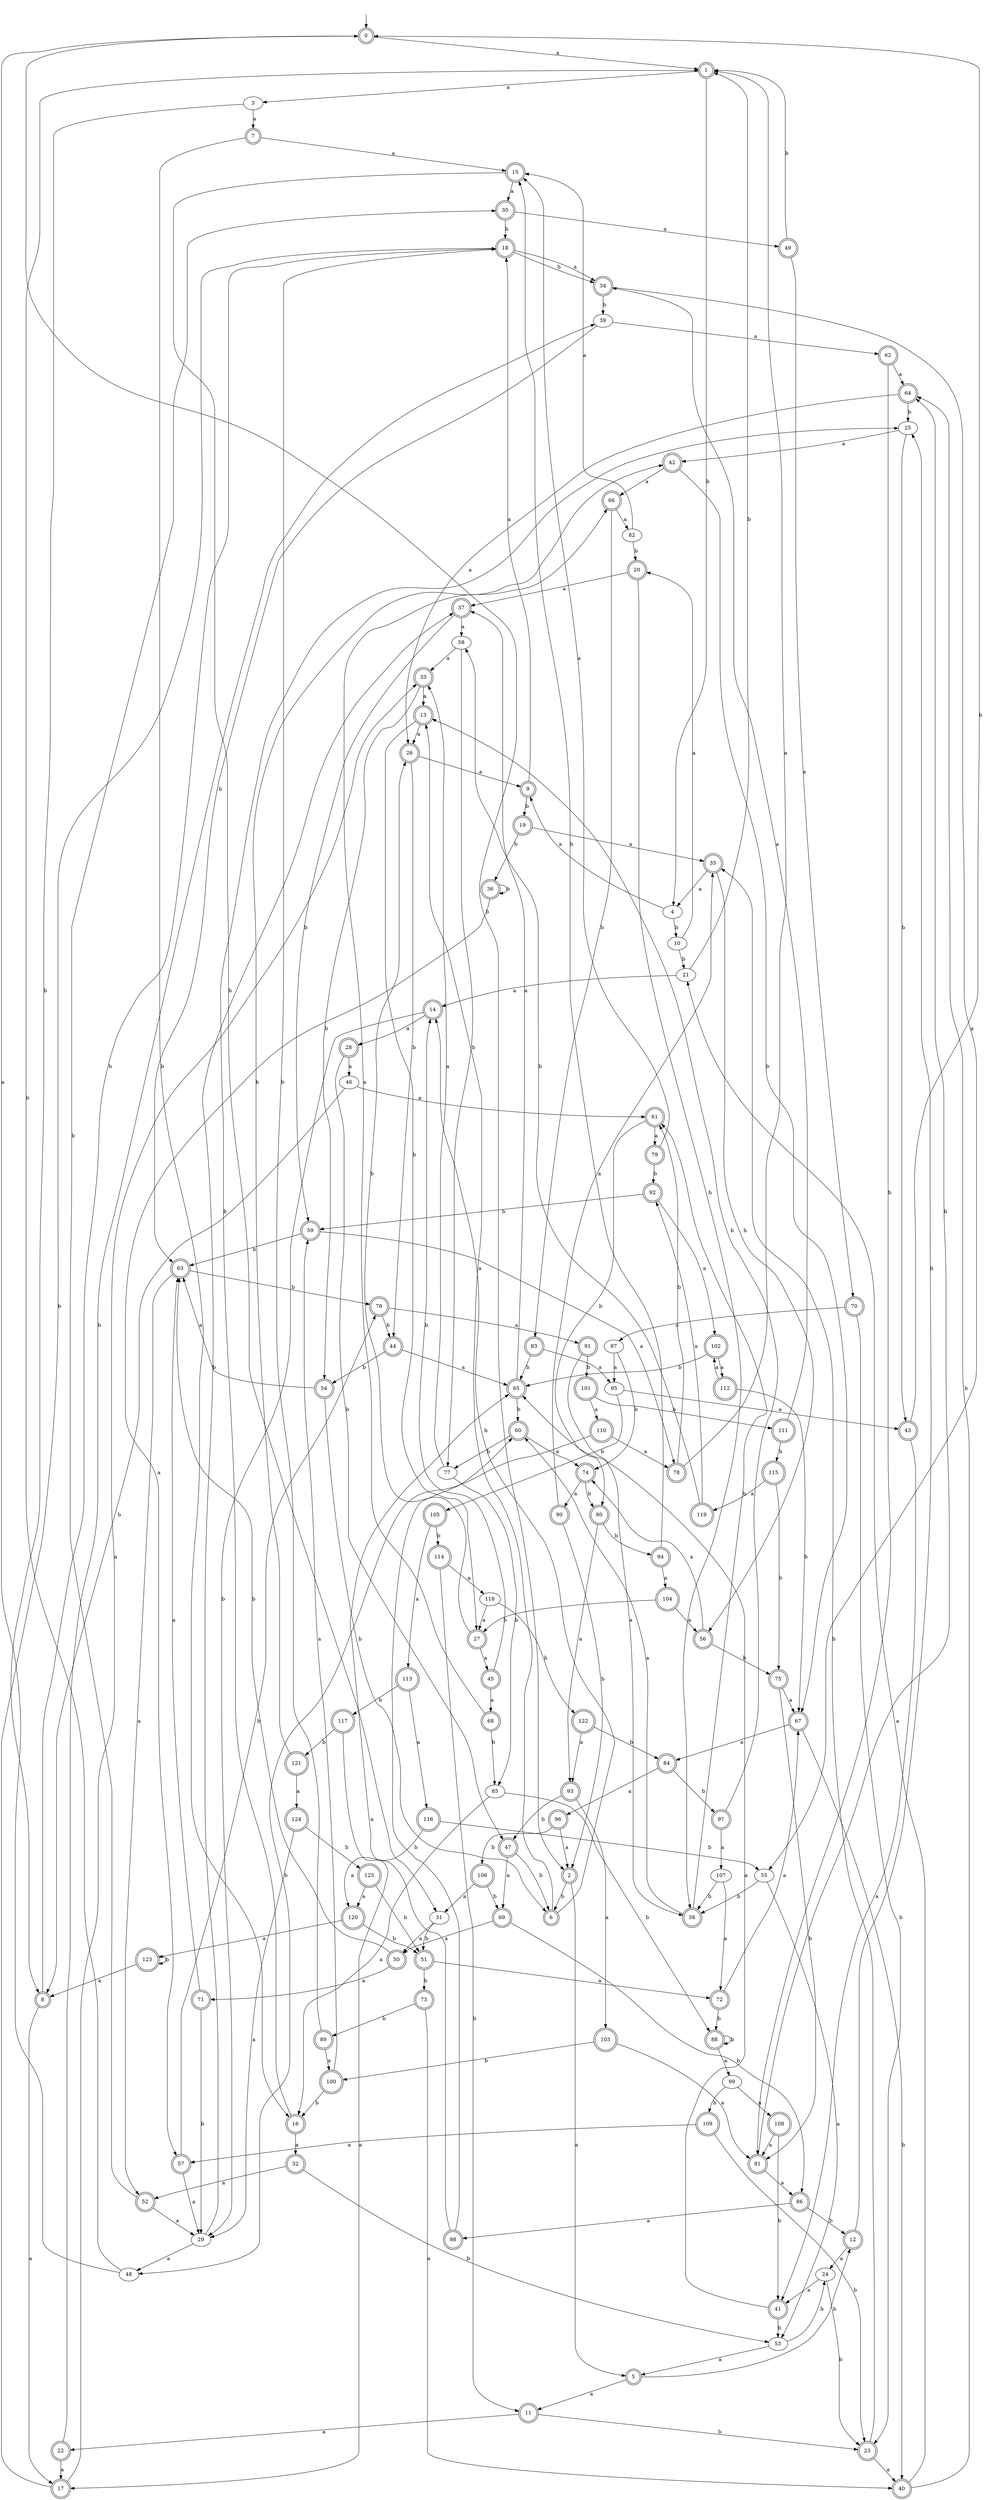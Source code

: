 digraph RandomDFA {
  __start0 [label="", shape=none];
  __start0 -> 0 [label=""];
  0 [shape=circle] [shape=doublecircle]
  0 -> 1 [label="a"]
  0 -> 2 [label="b"]
  1 [shape=doublecircle]
  1 -> 3 [label="a"]
  1 -> 4 [label="b"]
  2 [shape=doublecircle]
  2 -> 5 [label="a"]
  2 -> 6 [label="b"]
  3
  3 -> 7 [label="a"]
  3 -> 8 [label="b"]
  4
  4 -> 9 [label="a"]
  4 -> 10 [label="b"]
  5 [shape=doublecircle]
  5 -> 11 [label="a"]
  5 -> 12 [label="b"]
  6 [shape=doublecircle]
  6 -> 13 [label="a"]
  6 -> 14 [label="b"]
  7 [shape=doublecircle]
  7 -> 15 [label="a"]
  7 -> 16 [label="b"]
  8 [shape=doublecircle]
  8 -> 17 [label="a"]
  8 -> 18 [label="b"]
  9 [shape=doublecircle]
  9 -> 18 [label="a"]
  9 -> 19 [label="b"]
  10
  10 -> 20 [label="a"]
  10 -> 21 [label="b"]
  11 [shape=doublecircle]
  11 -> 22 [label="a"]
  11 -> 23 [label="b"]
  12 [shape=doublecircle]
  12 -> 24 [label="a"]
  12 -> 25 [label="b"]
  13 [shape=doublecircle]
  13 -> 26 [label="a"]
  13 -> 27 [label="b"]
  14 [shape=doublecircle]
  14 -> 28 [label="a"]
  14 -> 29 [label="b"]
  15 [shape=doublecircle]
  15 -> 30 [label="a"]
  15 -> 31 [label="b"]
  16 [shape=doublecircle]
  16 -> 32 [label="a"]
  16 -> 25 [label="b"]
  17 [shape=doublecircle]
  17 -> 33 [label="a"]
  17 -> 18 [label="b"]
  18 [shape=doublecircle]
  18 -> 34 [label="a"]
  18 -> 34 [label="b"]
  19 [shape=doublecircle]
  19 -> 35 [label="a"]
  19 -> 36 [label="b"]
  20 [shape=doublecircle]
  20 -> 37 [label="a"]
  20 -> 38 [label="b"]
  21
  21 -> 14 [label="a"]
  21 -> 1 [label="b"]
  22 [shape=doublecircle]
  22 -> 17 [label="a"]
  22 -> 39 [label="b"]
  23 [shape=doublecircle]
  23 -> 40 [label="a"]
  23 -> 35 [label="b"]
  24
  24 -> 41 [label="a"]
  24 -> 23 [label="b"]
  25
  25 -> 42 [label="a"]
  25 -> 43 [label="b"]
  26 [shape=doublecircle]
  26 -> 9 [label="a"]
  26 -> 44 [label="b"]
  27 [shape=doublecircle]
  27 -> 45 [label="a"]
  27 -> 26 [label="b"]
  28 [shape=doublecircle]
  28 -> 46 [label="a"]
  28 -> 47 [label="b"]
  29
  29 -> 48 [label="a"]
  29 -> 37 [label="b"]
  30 [shape=doublecircle]
  30 -> 49 [label="a"]
  30 -> 18 [label="b"]
  31
  31 -> 50 [label="a"]
  31 -> 51 [label="b"]
  32 [shape=doublecircle]
  32 -> 52 [label="a"]
  32 -> 53 [label="b"]
  33 [shape=doublecircle]
  33 -> 13 [label="a"]
  33 -> 54 [label="b"]
  34 [shape=doublecircle]
  34 -> 55 [label="a"]
  34 -> 39 [label="b"]
  35 [shape=doublecircle]
  35 -> 4 [label="a"]
  35 -> 56 [label="b"]
  36 [shape=doublecircle]
  36 -> 57 [label="a"]
  36 -> 36 [label="b"]
  37 [shape=doublecircle]
  37 -> 58 [label="a"]
  37 -> 59 [label="b"]
  38 [shape=doublecircle]
  38 -> 60 [label="a"]
  38 -> 61 [label="b"]
  39
  39 -> 62 [label="a"]
  39 -> 63 [label="b"]
  40 [shape=doublecircle]
  40 -> 21 [label="a"]
  40 -> 64 [label="b"]
  41 [shape=doublecircle]
  41 -> 65 [label="a"]
  41 -> 53 [label="b"]
  42 [shape=doublecircle]
  42 -> 66 [label="a"]
  42 -> 67 [label="b"]
  43 [shape=doublecircle]
  43 -> 41 [label="a"]
  43 -> 0 [label="b"]
  44 [shape=doublecircle]
  44 -> 65 [label="a"]
  44 -> 54 [label="b"]
  45 [shape=doublecircle]
  45 -> 68 [label="a"]
  45 -> 14 [label="b"]
  46
  46 -> 61 [label="a"]
  46 -> 8 [label="b"]
  47 [shape=doublecircle]
  47 -> 69 [label="a"]
  47 -> 6 [label="b"]
  48
  48 -> 0 [label="a"]
  48 -> 1 [label="b"]
  49 [shape=doublecircle]
  49 -> 70 [label="a"]
  49 -> 1 [label="b"]
  50 [shape=doublecircle]
  50 -> 71 [label="a"]
  50 -> 63 [label="b"]
  51 [shape=doublecircle]
  51 -> 72 [label="a"]
  51 -> 73 [label="b"]
  52 [shape=doublecircle]
  52 -> 29 [label="a"]
  52 -> 30 [label="b"]
  53
  53 -> 5 [label="a"]
  53 -> 24 [label="b"]
  54 [shape=doublecircle]
  54 -> 63 [label="a"]
  54 -> 6 [label="b"]
  55
  55 -> 53 [label="a"]
  55 -> 38 [label="b"]
  56 [shape=doublecircle]
  56 -> 74 [label="a"]
  56 -> 75 [label="b"]
  57 [shape=doublecircle]
  57 -> 29 [label="a"]
  57 -> 76 [label="b"]
  58
  58 -> 33 [label="a"]
  58 -> 77 [label="b"]
  59 [shape=doublecircle]
  59 -> 78 [label="a"]
  59 -> 63 [label="b"]
  60 [shape=doublecircle]
  60 -> 74 [label="a"]
  60 -> 77 [label="b"]
  61 [shape=doublecircle]
  61 -> 79 [label="a"]
  61 -> 80 [label="b"]
  62 [shape=doublecircle]
  62 -> 64 [label="a"]
  62 -> 81 [label="b"]
  63 [shape=doublecircle]
  63 -> 52 [label="a"]
  63 -> 76 [label="b"]
  64 [shape=doublecircle]
  64 -> 26 [label="a"]
  64 -> 25 [label="b"]
  65 [shape=doublecircle]
  65 -> 37 [label="a"]
  65 -> 60 [label="b"]
  66 [shape=doublecircle]
  66 -> 82 [label="a"]
  66 -> 83 [label="b"]
  67 [shape=doublecircle]
  67 -> 84 [label="a"]
  67 -> 40 [label="b"]
  68 [shape=doublecircle]
  68 -> 66 [label="a"]
  68 -> 85 [label="b"]
  69 [shape=doublecircle]
  69 -> 50 [label="a"]
  69 -> 86 [label="b"]
  70 [shape=doublecircle]
  70 -> 87 [label="a"]
  70 -> 23 [label="b"]
  71 [shape=doublecircle]
  71 -> 63 [label="a"]
  71 -> 29 [label="b"]
  72 [shape=doublecircle]
  72 -> 67 [label="a"]
  72 -> 88 [label="b"]
  73 [shape=doublecircle]
  73 -> 40 [label="a"]
  73 -> 89 [label="b"]
  74 [shape=doublecircle]
  74 -> 90 [label="a"]
  74 -> 80 [label="b"]
  75 [shape=doublecircle]
  75 -> 67 [label="a"]
  75 -> 81 [label="b"]
  76 [shape=doublecircle]
  76 -> 91 [label="a"]
  76 -> 44 [label="b"]
  77
  77 -> 33 [label="a"]
  77 -> 85 [label="b"]
  78 [shape=doublecircle]
  78 -> 1 [label="a"]
  78 -> 61 [label="b"]
  79 [shape=doublecircle]
  79 -> 15 [label="a"]
  79 -> 92 [label="b"]
  80 [shape=doublecircle]
  80 -> 93 [label="a"]
  80 -> 94 [label="b"]
  81 [shape=doublecircle]
  81 -> 86 [label="a"]
  81 -> 64 [label="b"]
  82
  82 -> 15 [label="a"]
  82 -> 20 [label="b"]
  83 [shape=doublecircle]
  83 -> 95 [label="a"]
  83 -> 65 [label="b"]
  84 [shape=doublecircle]
  84 -> 96 [label="a"]
  84 -> 97 [label="b"]
  85
  85 -> 16 [label="a"]
  85 -> 88 [label="b"]
  86 [shape=doublecircle]
  86 -> 98 [label="a"]
  86 -> 12 [label="b"]
  87
  87 -> 95 [label="a"]
  87 -> 74 [label="b"]
  88 [shape=doublecircle]
  88 -> 99 [label="a"]
  88 -> 88 [label="b"]
  89 [shape=doublecircle]
  89 -> 100 [label="a"]
  89 -> 18 [label="b"]
  90 [shape=doublecircle]
  90 -> 35 [label="a"]
  90 -> 2 [label="b"]
  91 [shape=doublecircle]
  91 -> 38 [label="a"]
  91 -> 101 [label="b"]
  92 [shape=doublecircle]
  92 -> 102 [label="a"]
  92 -> 59 [label="b"]
  93 [shape=doublecircle]
  93 -> 103 [label="a"]
  93 -> 47 [label="b"]
  94 [shape=doublecircle]
  94 -> 104 [label="a"]
  94 -> 15 [label="b"]
  95
  95 -> 43 [label="a"]
  95 -> 105 [label="b"]
  96 [shape=doublecircle]
  96 -> 2 [label="a"]
  96 -> 106 [label="b"]
  97 [shape=doublecircle]
  97 -> 107 [label="a"]
  97 -> 13 [label="b"]
  98 [shape=doublecircle]
  98 -> 65 [label="a"]
  98 -> 60 [label="b"]
  99
  99 -> 108 [label="a"]
  99 -> 109 [label="b"]
  100 [shape=doublecircle]
  100 -> 59 [label="a"]
  100 -> 16 [label="b"]
  101 [shape=doublecircle]
  101 -> 110 [label="a"]
  101 -> 111 [label="b"]
  102 [shape=doublecircle]
  102 -> 112 [label="a"]
  102 -> 65 [label="b"]
  103 [shape=doublecircle]
  103 -> 81 [label="a"]
  103 -> 100 [label="b"]
  104 [shape=doublecircle]
  104 -> 56 [label="a"]
  104 -> 27 [label="b"]
  105 [shape=doublecircle]
  105 -> 113 [label="a"]
  105 -> 114 [label="b"]
  106 [shape=doublecircle]
  106 -> 31 [label="a"]
  106 -> 69 [label="b"]
  107
  107 -> 72 [label="a"]
  107 -> 38 [label="b"]
  108 [shape=doublecircle]
  108 -> 81 [label="a"]
  108 -> 41 [label="b"]
  109 [shape=doublecircle]
  109 -> 57 [label="a"]
  109 -> 23 [label="b"]
  110 [shape=doublecircle]
  110 -> 78 [label="a"]
  110 -> 48 [label="b"]
  111 [shape=doublecircle]
  111 -> 34 [label="a"]
  111 -> 115 [label="b"]
  112 [shape=doublecircle]
  112 -> 102 [label="a"]
  112 -> 67 [label="b"]
  113 [shape=doublecircle]
  113 -> 116 [label="a"]
  113 -> 117 [label="b"]
  114 [shape=doublecircle]
  114 -> 118 [label="a"]
  114 -> 11 [label="b"]
  115 [shape=doublecircle]
  115 -> 119 [label="a"]
  115 -> 75 [label="b"]
  116 [shape=doublecircle]
  116 -> 120 [label="a"]
  116 -> 55 [label="b"]
  117 [shape=doublecircle]
  117 -> 17 [label="a"]
  117 -> 121 [label="b"]
  118
  118 -> 27 [label="a"]
  118 -> 122 [label="b"]
  119 [shape=doublecircle]
  119 -> 92 [label="a"]
  119 -> 58 [label="b"]
  120 [shape=doublecircle]
  120 -> 123 [label="a"]
  120 -> 51 [label="b"]
  121 [shape=doublecircle]
  121 -> 124 [label="a"]
  121 -> 42 [label="b"]
  122 [shape=doublecircle]
  122 -> 93 [label="a"]
  122 -> 84 [label="b"]
  123 [shape=doublecircle]
  123 -> 8 [label="a"]
  123 -> 123 [label="b"]
  124 [shape=doublecircle]
  124 -> 29 [label="a"]
  124 -> 125 [label="b"]
  125 [shape=doublecircle]
  125 -> 120 [label="a"]
  125 -> 51 [label="b"]
}
